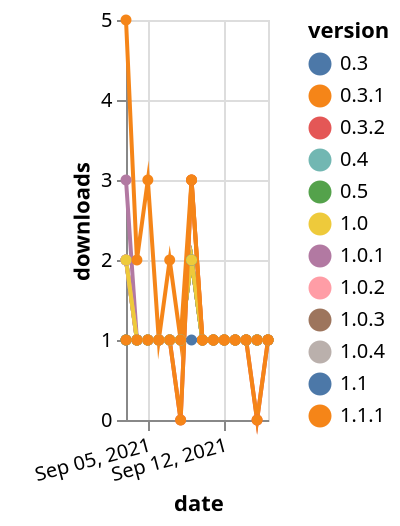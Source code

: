 {"$schema": "https://vega.github.io/schema/vega-lite/v5.json", "description": "A simple bar chart with embedded data.", "data": {"values": [{"date": "2021-09-03", "total": 92, "delta": 2, "version": "1.0.4"}, {"date": "2021-09-04", "total": 93, "delta": 1, "version": "1.0.4"}, {"date": "2021-09-05", "total": 94, "delta": 1, "version": "1.0.4"}, {"date": "2021-09-06", "total": 95, "delta": 1, "version": "1.0.4"}, {"date": "2021-09-07", "total": 96, "delta": 1, "version": "1.0.4"}, {"date": "2021-09-08", "total": 97, "delta": 1, "version": "1.0.4"}, {"date": "2021-09-09", "total": 99, "delta": 2, "version": "1.0.4"}, {"date": "2021-09-10", "total": 100, "delta": 1, "version": "1.0.4"}, {"date": "2021-09-11", "total": 101, "delta": 1, "version": "1.0.4"}, {"date": "2021-09-12", "total": 102, "delta": 1, "version": "1.0.4"}, {"date": "2021-09-13", "total": 103, "delta": 1, "version": "1.0.4"}, {"date": "2021-09-14", "total": 104, "delta": 1, "version": "1.0.4"}, {"date": "2021-09-15", "total": 105, "delta": 1, "version": "1.0.4"}, {"date": "2021-09-16", "total": 106, "delta": 1, "version": "1.0.4"}, {"date": "2021-09-03", "total": 129, "delta": 1, "version": "0.3"}, {"date": "2021-09-04", "total": 130, "delta": 1, "version": "0.3"}, {"date": "2021-09-05", "total": 131, "delta": 1, "version": "0.3"}, {"date": "2021-09-06", "total": 132, "delta": 1, "version": "0.3"}, {"date": "2021-09-07", "total": 133, "delta": 1, "version": "0.3"}, {"date": "2021-09-08", "total": 134, "delta": 1, "version": "0.3"}, {"date": "2021-09-09", "total": 135, "delta": 1, "version": "0.3"}, {"date": "2021-09-10", "total": 136, "delta": 1, "version": "0.3"}, {"date": "2021-09-11", "total": 137, "delta": 1, "version": "0.3"}, {"date": "2021-09-12", "total": 138, "delta": 1, "version": "0.3"}, {"date": "2021-09-13", "total": 139, "delta": 1, "version": "0.3"}, {"date": "2021-09-14", "total": 140, "delta": 1, "version": "0.3"}, {"date": "2021-09-15", "total": 141, "delta": 1, "version": "0.3"}, {"date": "2021-09-16", "total": 142, "delta": 1, "version": "0.3"}, {"date": "2021-09-03", "total": 29, "delta": 2, "version": "1.1"}, {"date": "2021-09-04", "total": 30, "delta": 1, "version": "1.1"}, {"date": "2021-09-05", "total": 31, "delta": 1, "version": "1.1"}, {"date": "2021-09-06", "total": 32, "delta": 1, "version": "1.1"}, {"date": "2021-09-07", "total": 33, "delta": 1, "version": "1.1"}, {"date": "2021-09-08", "total": 34, "delta": 1, "version": "1.1"}, {"date": "2021-09-09", "total": 36, "delta": 2, "version": "1.1"}, {"date": "2021-09-10", "total": 37, "delta": 1, "version": "1.1"}, {"date": "2021-09-11", "total": 38, "delta": 1, "version": "1.1"}, {"date": "2021-09-12", "total": 39, "delta": 1, "version": "1.1"}, {"date": "2021-09-13", "total": 40, "delta": 1, "version": "1.1"}, {"date": "2021-09-14", "total": 41, "delta": 1, "version": "1.1"}, {"date": "2021-09-15", "total": 42, "delta": 1, "version": "1.1"}, {"date": "2021-09-16", "total": 43, "delta": 1, "version": "1.1"}, {"date": "2021-09-03", "total": 125, "delta": 3, "version": "1.0.1"}, {"date": "2021-09-04", "total": 126, "delta": 1, "version": "1.0.1"}, {"date": "2021-09-05", "total": 127, "delta": 1, "version": "1.0.1"}, {"date": "2021-09-06", "total": 128, "delta": 1, "version": "1.0.1"}, {"date": "2021-09-07", "total": 129, "delta": 1, "version": "1.0.1"}, {"date": "2021-09-08", "total": 130, "delta": 1, "version": "1.0.1"}, {"date": "2021-09-09", "total": 132, "delta": 2, "version": "1.0.1"}, {"date": "2021-09-10", "total": 133, "delta": 1, "version": "1.0.1"}, {"date": "2021-09-11", "total": 134, "delta": 1, "version": "1.0.1"}, {"date": "2021-09-12", "total": 135, "delta": 1, "version": "1.0.1"}, {"date": "2021-09-13", "total": 136, "delta": 1, "version": "1.0.1"}, {"date": "2021-09-14", "total": 137, "delta": 1, "version": "1.0.1"}, {"date": "2021-09-15", "total": 138, "delta": 1, "version": "1.0.1"}, {"date": "2021-09-16", "total": 139, "delta": 1, "version": "1.0.1"}, {"date": "2021-09-03", "total": 132, "delta": 1, "version": "0.3.2"}, {"date": "2021-09-04", "total": 133, "delta": 1, "version": "0.3.2"}, {"date": "2021-09-05", "total": 134, "delta": 1, "version": "0.3.2"}, {"date": "2021-09-06", "total": 135, "delta": 1, "version": "0.3.2"}, {"date": "2021-09-07", "total": 136, "delta": 1, "version": "0.3.2"}, {"date": "2021-09-08", "total": 136, "delta": 0, "version": "0.3.2"}, {"date": "2021-09-09", "total": 139, "delta": 3, "version": "0.3.2"}, {"date": "2021-09-10", "total": 140, "delta": 1, "version": "0.3.2"}, {"date": "2021-09-11", "total": 141, "delta": 1, "version": "0.3.2"}, {"date": "2021-09-12", "total": 142, "delta": 1, "version": "0.3.2"}, {"date": "2021-09-13", "total": 143, "delta": 1, "version": "0.3.2"}, {"date": "2021-09-14", "total": 144, "delta": 1, "version": "0.3.2"}, {"date": "2021-09-15", "total": 144, "delta": 0, "version": "0.3.2"}, {"date": "2021-09-16", "total": 145, "delta": 1, "version": "0.3.2"}, {"date": "2021-09-03", "total": 123, "delta": 2, "version": "1.0.3"}, {"date": "2021-09-04", "total": 124, "delta": 1, "version": "1.0.3"}, {"date": "2021-09-05", "total": 125, "delta": 1, "version": "1.0.3"}, {"date": "2021-09-06", "total": 126, "delta": 1, "version": "1.0.3"}, {"date": "2021-09-07", "total": 127, "delta": 1, "version": "1.0.3"}, {"date": "2021-09-08", "total": 128, "delta": 1, "version": "1.0.3"}, {"date": "2021-09-09", "total": 130, "delta": 2, "version": "1.0.3"}, {"date": "2021-09-10", "total": 131, "delta": 1, "version": "1.0.3"}, {"date": "2021-09-11", "total": 132, "delta": 1, "version": "1.0.3"}, {"date": "2021-09-12", "total": 133, "delta": 1, "version": "1.0.3"}, {"date": "2021-09-13", "total": 134, "delta": 1, "version": "1.0.3"}, {"date": "2021-09-14", "total": 135, "delta": 1, "version": "1.0.3"}, {"date": "2021-09-15", "total": 136, "delta": 1, "version": "1.0.3"}, {"date": "2021-09-16", "total": 137, "delta": 1, "version": "1.0.3"}, {"date": "2021-09-03", "total": 130, "delta": 1, "version": "0.4"}, {"date": "2021-09-04", "total": 131, "delta": 1, "version": "0.4"}, {"date": "2021-09-05", "total": 132, "delta": 1, "version": "0.4"}, {"date": "2021-09-06", "total": 133, "delta": 1, "version": "0.4"}, {"date": "2021-09-07", "total": 134, "delta": 1, "version": "0.4"}, {"date": "2021-09-08", "total": 135, "delta": 1, "version": "0.4"}, {"date": "2021-09-09", "total": 137, "delta": 2, "version": "0.4"}, {"date": "2021-09-10", "total": 138, "delta": 1, "version": "0.4"}, {"date": "2021-09-11", "total": 139, "delta": 1, "version": "0.4"}, {"date": "2021-09-12", "total": 140, "delta": 1, "version": "0.4"}, {"date": "2021-09-13", "total": 141, "delta": 1, "version": "0.4"}, {"date": "2021-09-14", "total": 142, "delta": 1, "version": "0.4"}, {"date": "2021-09-15", "total": 143, "delta": 1, "version": "0.4"}, {"date": "2021-09-16", "total": 144, "delta": 1, "version": "0.4"}, {"date": "2021-09-03", "total": 109, "delta": 2, "version": "1.0.2"}, {"date": "2021-09-04", "total": 110, "delta": 1, "version": "1.0.2"}, {"date": "2021-09-05", "total": 111, "delta": 1, "version": "1.0.2"}, {"date": "2021-09-06", "total": 112, "delta": 1, "version": "1.0.2"}, {"date": "2021-09-07", "total": 113, "delta": 1, "version": "1.0.2"}, {"date": "2021-09-08", "total": 114, "delta": 1, "version": "1.0.2"}, {"date": "2021-09-09", "total": 116, "delta": 2, "version": "1.0.2"}, {"date": "2021-09-10", "total": 117, "delta": 1, "version": "1.0.2"}, {"date": "2021-09-11", "total": 118, "delta": 1, "version": "1.0.2"}, {"date": "2021-09-12", "total": 119, "delta": 1, "version": "1.0.2"}, {"date": "2021-09-13", "total": 120, "delta": 1, "version": "1.0.2"}, {"date": "2021-09-14", "total": 121, "delta": 1, "version": "1.0.2"}, {"date": "2021-09-15", "total": 122, "delta": 1, "version": "1.0.2"}, {"date": "2021-09-16", "total": 123, "delta": 1, "version": "1.0.2"}, {"date": "2021-09-03", "total": 159, "delta": 1, "version": "0.5"}, {"date": "2021-09-04", "total": 160, "delta": 1, "version": "0.5"}, {"date": "2021-09-05", "total": 161, "delta": 1, "version": "0.5"}, {"date": "2021-09-06", "total": 162, "delta": 1, "version": "0.5"}, {"date": "2021-09-07", "total": 163, "delta": 1, "version": "0.5"}, {"date": "2021-09-08", "total": 164, "delta": 1, "version": "0.5"}, {"date": "2021-09-09", "total": 166, "delta": 2, "version": "0.5"}, {"date": "2021-09-10", "total": 167, "delta": 1, "version": "0.5"}, {"date": "2021-09-11", "total": 168, "delta": 1, "version": "0.5"}, {"date": "2021-09-12", "total": 169, "delta": 1, "version": "0.5"}, {"date": "2021-09-13", "total": 170, "delta": 1, "version": "0.5"}, {"date": "2021-09-14", "total": 171, "delta": 1, "version": "0.5"}, {"date": "2021-09-15", "total": 172, "delta": 1, "version": "0.5"}, {"date": "2021-09-16", "total": 173, "delta": 1, "version": "0.5"}, {"date": "2021-09-03", "total": 135, "delta": 2, "version": "1.0"}, {"date": "2021-09-04", "total": 136, "delta": 1, "version": "1.0"}, {"date": "2021-09-05", "total": 137, "delta": 1, "version": "1.0"}, {"date": "2021-09-06", "total": 138, "delta": 1, "version": "1.0"}, {"date": "2021-09-07", "total": 139, "delta": 1, "version": "1.0"}, {"date": "2021-09-08", "total": 140, "delta": 1, "version": "1.0"}, {"date": "2021-09-09", "total": 142, "delta": 2, "version": "1.0"}, {"date": "2021-09-10", "total": 143, "delta": 1, "version": "1.0"}, {"date": "2021-09-11", "total": 144, "delta": 1, "version": "1.0"}, {"date": "2021-09-12", "total": 145, "delta": 1, "version": "1.0"}, {"date": "2021-09-13", "total": 146, "delta": 1, "version": "1.0"}, {"date": "2021-09-14", "total": 147, "delta": 1, "version": "1.0"}, {"date": "2021-09-15", "total": 148, "delta": 1, "version": "1.0"}, {"date": "2021-09-16", "total": 149, "delta": 1, "version": "1.0"}, {"date": "2021-09-03", "total": 131, "delta": 1, "version": "0.3.1"}, {"date": "2021-09-04", "total": 132, "delta": 1, "version": "0.3.1"}, {"date": "2021-09-05", "total": 133, "delta": 1, "version": "0.3.1"}, {"date": "2021-09-06", "total": 134, "delta": 1, "version": "0.3.1"}, {"date": "2021-09-07", "total": 135, "delta": 1, "version": "0.3.1"}, {"date": "2021-09-08", "total": 135, "delta": 0, "version": "0.3.1"}, {"date": "2021-09-09", "total": 138, "delta": 3, "version": "0.3.1"}, {"date": "2021-09-10", "total": 139, "delta": 1, "version": "0.3.1"}, {"date": "2021-09-11", "total": 140, "delta": 1, "version": "0.3.1"}, {"date": "2021-09-12", "total": 141, "delta": 1, "version": "0.3.1"}, {"date": "2021-09-13", "total": 142, "delta": 1, "version": "0.3.1"}, {"date": "2021-09-14", "total": 143, "delta": 1, "version": "0.3.1"}, {"date": "2021-09-15", "total": 143, "delta": 0, "version": "0.3.1"}, {"date": "2021-09-16", "total": 144, "delta": 1, "version": "0.3.1"}, {"date": "2021-09-03", "total": 13, "delta": 5, "version": "1.1.1"}, {"date": "2021-09-04", "total": 15, "delta": 2, "version": "1.1.1"}, {"date": "2021-09-05", "total": 18, "delta": 3, "version": "1.1.1"}, {"date": "2021-09-06", "total": 19, "delta": 1, "version": "1.1.1"}, {"date": "2021-09-07", "total": 21, "delta": 2, "version": "1.1.1"}, {"date": "2021-09-08", "total": 22, "delta": 1, "version": "1.1.1"}, {"date": "2021-09-09", "total": 25, "delta": 3, "version": "1.1.1"}, {"date": "2021-09-10", "total": 26, "delta": 1, "version": "1.1.1"}, {"date": "2021-09-11", "total": 27, "delta": 1, "version": "1.1.1"}, {"date": "2021-09-12", "total": 28, "delta": 1, "version": "1.1.1"}, {"date": "2021-09-13", "total": 29, "delta": 1, "version": "1.1.1"}, {"date": "2021-09-14", "total": 30, "delta": 1, "version": "1.1.1"}, {"date": "2021-09-15", "total": 31, "delta": 1, "version": "1.1.1"}, {"date": "2021-09-16", "total": 32, "delta": 1, "version": "1.1.1"}]}, "width": "container", "mark": {"type": "line", "point": {"filled": true}}, "encoding": {"x": {"field": "date", "type": "temporal", "timeUnit": "yearmonthdate", "title": "date", "axis": {"labelAngle": -15}}, "y": {"field": "delta", "type": "quantitative", "title": "downloads"}, "color": {"field": "version", "type": "nominal"}, "tooltip": {"field": "delta"}}}